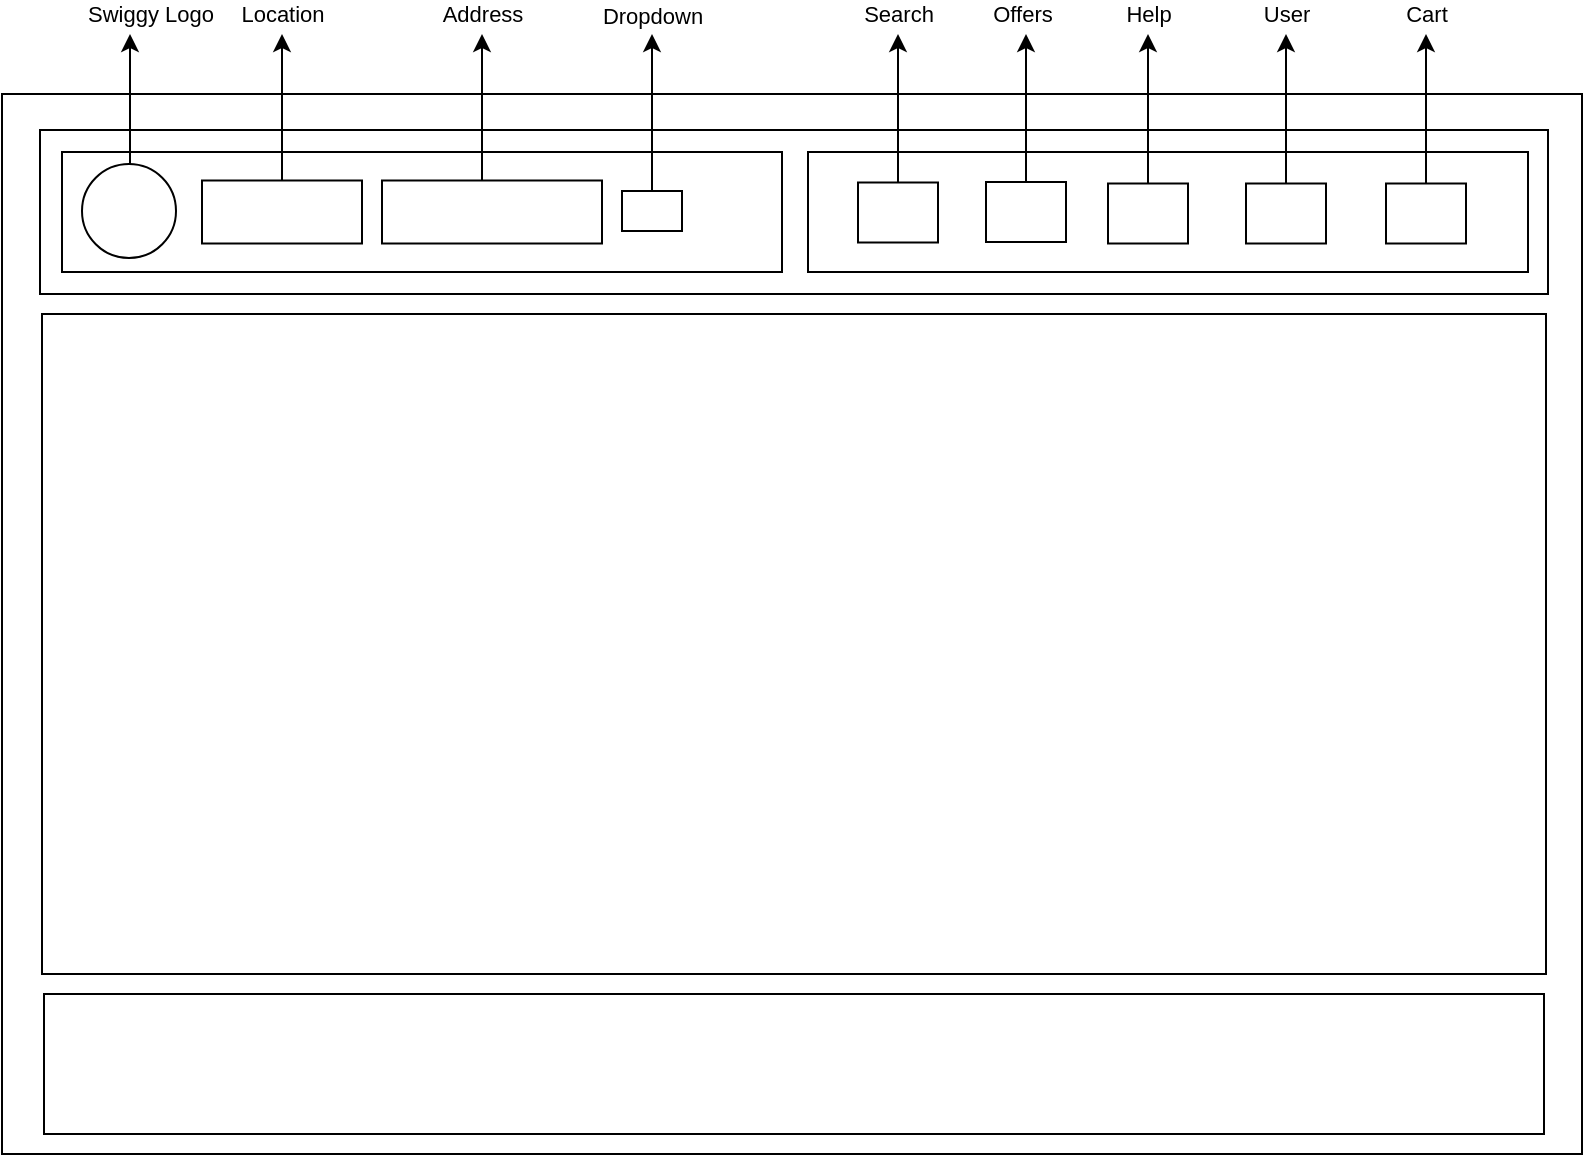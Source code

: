<mxfile>
    <diagram name="Page-1" id="XA9pzafy_rI0_enUYLq2">
        <mxGraphModel dx="865" dy="612" grid="1" gridSize="10" guides="1" tooltips="1" connect="1" arrows="1" fold="1" page="1" pageScale="1" pageWidth="850" pageHeight="1100" math="0" shadow="0">
            <root>
                <mxCell id="0"/>
                <mxCell id="1" parent="0"/>
                <mxCell id="WC9HuFwbuCPGb5vDhhMs-1" value="" style="rounded=0;whiteSpace=wrap;html=1;" parent="1" vertex="1">
                    <mxGeometry x="30" y="60" width="790" height="530" as="geometry"/>
                </mxCell>
                <mxCell id="WC9HuFwbuCPGb5vDhhMs-2" value="" style="rounded=0;whiteSpace=wrap;html=1;" parent="1" vertex="1">
                    <mxGeometry x="49" y="78" width="754" height="82" as="geometry"/>
                </mxCell>
                <mxCell id="WC9HuFwbuCPGb5vDhhMs-3" value="" style="rounded=0;whiteSpace=wrap;html=1;" parent="1" vertex="1">
                    <mxGeometry x="50" y="170" width="752" height="330" as="geometry"/>
                </mxCell>
                <mxCell id="WC9HuFwbuCPGb5vDhhMs-4" value="" style="rounded=0;whiteSpace=wrap;html=1;" parent="1" vertex="1">
                    <mxGeometry x="60" y="89" width="360" height="60" as="geometry"/>
                </mxCell>
                <mxCell id="WC9HuFwbuCPGb5vDhhMs-5" value="" style="rounded=0;whiteSpace=wrap;html=1;" parent="1" vertex="1">
                    <mxGeometry x="433" y="89" width="360" height="60" as="geometry"/>
                </mxCell>
                <mxCell id="WC9HuFwbuCPGb5vDhhMs-16" value="Swiggy Logo" style="edgeStyle=orthogonalEdgeStyle;rounded=0;orthogonalLoop=1;jettySize=auto;html=1;" parent="1" source="WC9HuFwbuCPGb5vDhhMs-6" edge="1">
                    <mxGeometry x="1" y="10" relative="1" as="geometry">
                        <mxPoint x="94" y="30" as="targetPoint"/>
                        <Array as="points">
                            <mxPoint x="94" y="30"/>
                        </Array>
                        <mxPoint x="10" y="-10" as="offset"/>
                    </mxGeometry>
                </mxCell>
                <mxCell id="WC9HuFwbuCPGb5vDhhMs-6" value="" style="ellipse;whiteSpace=wrap;html=1;aspect=fixed;" parent="1" vertex="1">
                    <mxGeometry x="70" y="95" width="47" height="47" as="geometry"/>
                </mxCell>
                <mxCell id="7yIuy-LxQLlQnyTd-Asd-2" value="Location" style="edgeStyle=orthogonalEdgeStyle;rounded=0;orthogonalLoop=1;jettySize=auto;html=1;" parent="1" source="WC9HuFwbuCPGb5vDhhMs-7" edge="1">
                    <mxGeometry x="1" y="10" relative="1" as="geometry">
                        <mxPoint x="170" y="30" as="targetPoint"/>
                        <mxPoint x="10" y="-10" as="offset"/>
                    </mxGeometry>
                </mxCell>
                <mxCell id="WC9HuFwbuCPGb5vDhhMs-7" value="" style="rounded=0;whiteSpace=wrap;html=1;" parent="1" vertex="1">
                    <mxGeometry x="130" y="103.25" width="80" height="31.5" as="geometry"/>
                </mxCell>
                <mxCell id="7yIuy-LxQLlQnyTd-Asd-3" value="Address" style="edgeStyle=orthogonalEdgeStyle;rounded=0;orthogonalLoop=1;jettySize=auto;html=1;" parent="1" edge="1">
                    <mxGeometry x="1" y="10" relative="1" as="geometry">
                        <mxPoint x="270" y="30" as="targetPoint"/>
                        <mxPoint x="270" y="103.25" as="sourcePoint"/>
                        <mxPoint x="10" y="-10" as="offset"/>
                    </mxGeometry>
                </mxCell>
                <mxCell id="WC9HuFwbuCPGb5vDhhMs-9" value="" style="rounded=0;whiteSpace=wrap;html=1;" parent="1" vertex="1">
                    <mxGeometry x="220" y="103.25" width="110" height="31.5" as="geometry"/>
                </mxCell>
                <mxCell id="7yIuy-LxQLlQnyTd-Asd-4" value="Dropdown" style="edgeStyle=orthogonalEdgeStyle;rounded=0;orthogonalLoop=1;jettySize=auto;html=1;" parent="1" source="WC9HuFwbuCPGb5vDhhMs-10" edge="1">
                    <mxGeometry x="1" y="10" relative="1" as="geometry">
                        <mxPoint x="355" y="30" as="targetPoint"/>
                        <mxPoint x="10" y="-9" as="offset"/>
                    </mxGeometry>
                </mxCell>
                <mxCell id="WC9HuFwbuCPGb5vDhhMs-10" value="" style="rounded=0;whiteSpace=wrap;html=1;" parent="1" vertex="1">
                    <mxGeometry x="340" y="108.5" width="30" height="20" as="geometry"/>
                </mxCell>
                <mxCell id="7yIuy-LxQLlQnyTd-Asd-5" value="Search" style="edgeStyle=orthogonalEdgeStyle;rounded=0;orthogonalLoop=1;jettySize=auto;html=1;" parent="1" source="WC9HuFwbuCPGb5vDhhMs-11" edge="1">
                    <mxGeometry x="1" y="10" relative="1" as="geometry">
                        <mxPoint x="478" y="30" as="targetPoint"/>
                        <mxPoint x="10" y="-10" as="offset"/>
                    </mxGeometry>
                </mxCell>
                <mxCell id="WC9HuFwbuCPGb5vDhhMs-11" value="" style="rounded=0;whiteSpace=wrap;html=1;" parent="1" vertex="1">
                    <mxGeometry x="458" y="104.25" width="40" height="30" as="geometry"/>
                </mxCell>
                <mxCell id="7yIuy-LxQLlQnyTd-Asd-6" value="Offers" style="edgeStyle=orthogonalEdgeStyle;rounded=0;orthogonalLoop=1;jettySize=auto;html=1;" parent="1" source="WC9HuFwbuCPGb5vDhhMs-12" edge="1">
                    <mxGeometry x="1" y="10" relative="1" as="geometry">
                        <mxPoint x="542" y="30" as="targetPoint"/>
                        <mxPoint x="8" y="-10" as="offset"/>
                    </mxGeometry>
                </mxCell>
                <mxCell id="WC9HuFwbuCPGb5vDhhMs-12" value="" style="rounded=0;whiteSpace=wrap;html=1;" parent="1" vertex="1">
                    <mxGeometry x="522" y="104" width="40" height="30" as="geometry"/>
                </mxCell>
                <mxCell id="7yIuy-LxQLlQnyTd-Asd-7" value="Help" style="edgeStyle=orthogonalEdgeStyle;rounded=0;orthogonalLoop=1;jettySize=auto;html=1;" parent="1" source="WC9HuFwbuCPGb5vDhhMs-13" edge="1">
                    <mxGeometry x="1" y="10" relative="1" as="geometry">
                        <mxPoint x="603" y="30" as="targetPoint"/>
                        <mxPoint x="10" y="-10" as="offset"/>
                    </mxGeometry>
                </mxCell>
                <mxCell id="WC9HuFwbuCPGb5vDhhMs-13" value="" style="rounded=0;whiteSpace=wrap;html=1;" parent="1" vertex="1">
                    <mxGeometry x="583" y="104.75" width="40" height="30" as="geometry"/>
                </mxCell>
                <mxCell id="7yIuy-LxQLlQnyTd-Asd-8" value="User" style="edgeStyle=orthogonalEdgeStyle;rounded=0;orthogonalLoop=1;jettySize=auto;html=1;" parent="1" source="WC9HuFwbuCPGb5vDhhMs-14" edge="1">
                    <mxGeometry x="1" y="10" relative="1" as="geometry">
                        <mxPoint x="672" y="30" as="targetPoint"/>
                        <mxPoint x="10" y="-10" as="offset"/>
                    </mxGeometry>
                </mxCell>
                <mxCell id="WC9HuFwbuCPGb5vDhhMs-14" value="" style="rounded=0;whiteSpace=wrap;html=1;" parent="1" vertex="1">
                    <mxGeometry x="652" y="104.75" width="40" height="30" as="geometry"/>
                </mxCell>
                <mxCell id="7yIuy-LxQLlQnyTd-Asd-9" value="Cart" style="edgeStyle=orthogonalEdgeStyle;rounded=0;orthogonalLoop=1;jettySize=auto;html=1;" parent="1" source="WC9HuFwbuCPGb5vDhhMs-15" edge="1">
                    <mxGeometry x="1" y="10" relative="1" as="geometry">
                        <mxPoint x="742" y="30" as="targetPoint"/>
                        <mxPoint x="10" y="-10" as="offset"/>
                    </mxGeometry>
                </mxCell>
                <mxCell id="WC9HuFwbuCPGb5vDhhMs-15" value="" style="rounded=0;whiteSpace=wrap;html=1;" parent="1" vertex="1">
                    <mxGeometry x="722" y="104.75" width="40" height="30" as="geometry"/>
                </mxCell>
                <mxCell id="7yIuy-LxQLlQnyTd-Asd-10" value="" style="rounded=0;whiteSpace=wrap;html=1;" parent="1" vertex="1">
                    <mxGeometry x="51" y="510" width="750" height="70" as="geometry"/>
                </mxCell>
            </root>
        </mxGraphModel>
    </diagram>
</mxfile>